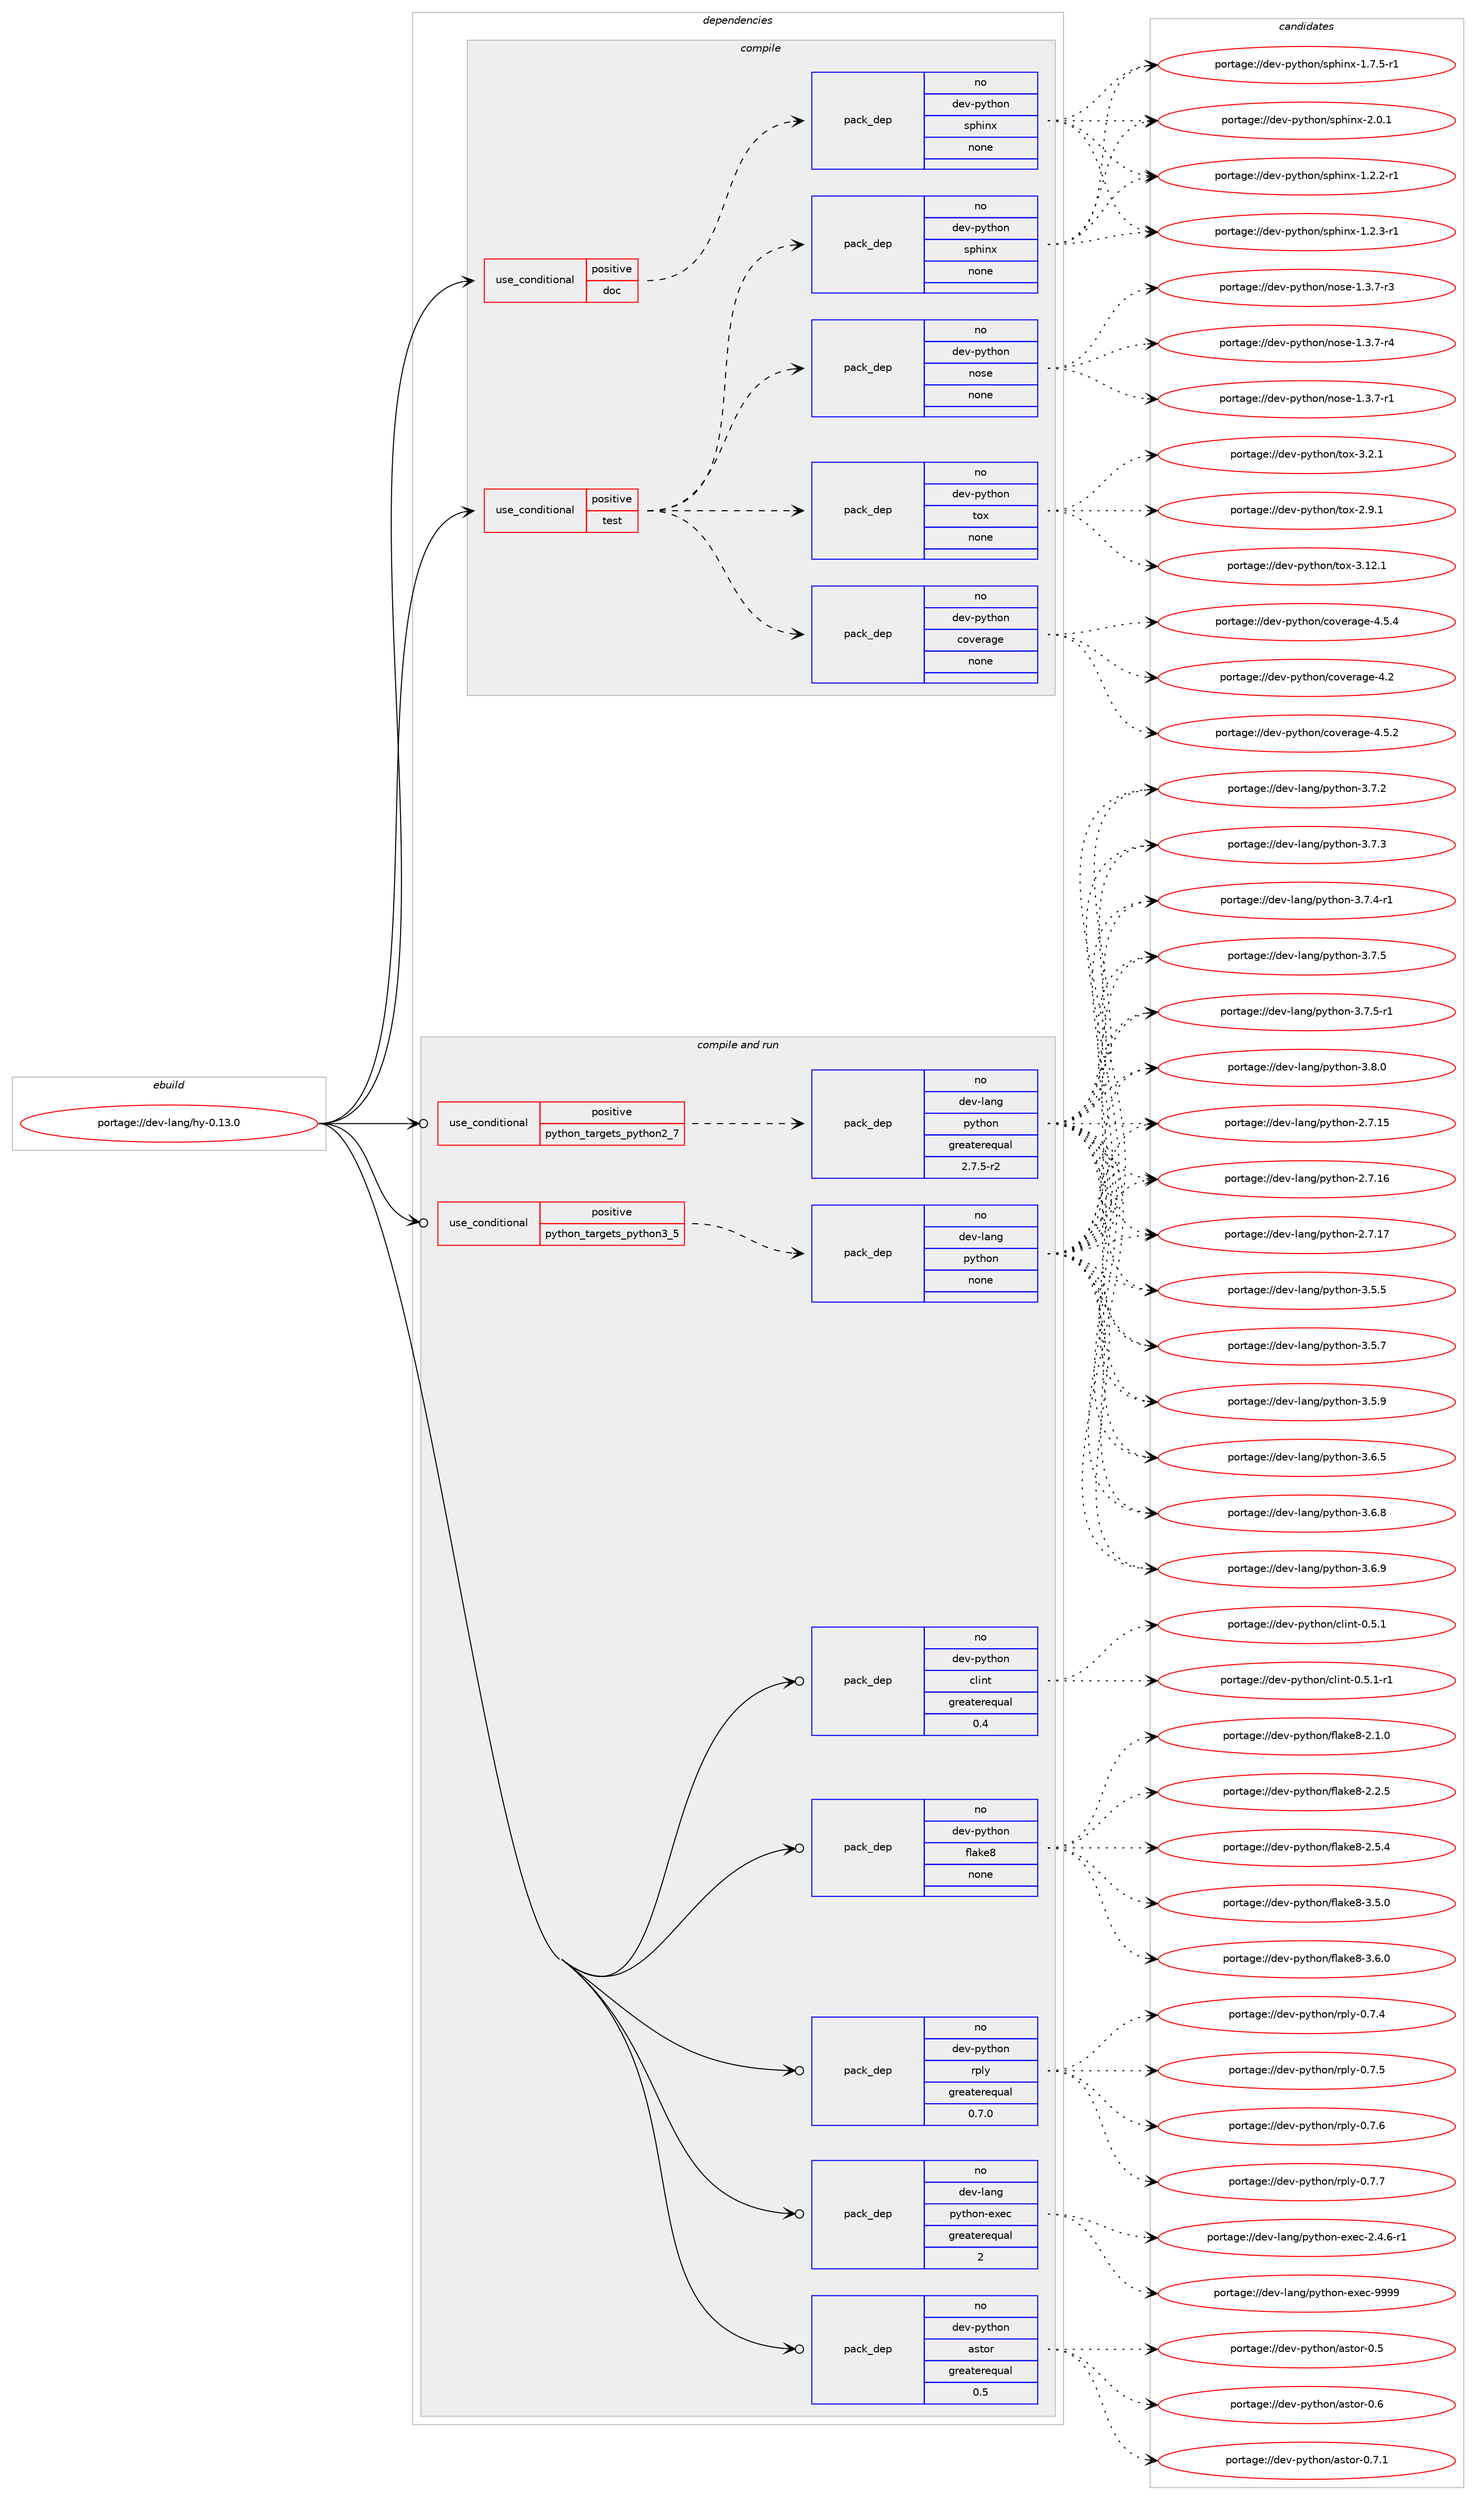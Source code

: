 digraph prolog {

# *************
# Graph options
# *************

newrank=true;
concentrate=true;
compound=true;
graph [rankdir=LR,fontname=Helvetica,fontsize=10,ranksep=1.5];#, ranksep=2.5, nodesep=0.2];
edge  [arrowhead=vee];
node  [fontname=Helvetica,fontsize=10];

# **********
# The ebuild
# **********

subgraph cluster_leftcol {
color=gray;
rank=same;
label=<<i>ebuild</i>>;
id [label="portage://dev-lang/hy-0.13.0", color=red, width=4, href="../dev-lang/hy-0.13.0.svg"];
}

# ****************
# The dependencies
# ****************

subgraph cluster_midcol {
color=gray;
label=<<i>dependencies</i>>;
subgraph cluster_compile {
fillcolor="#eeeeee";
style=filled;
label=<<i>compile</i>>;
subgraph cond19284 {
dependency93742 [label=<<TABLE BORDER="0" CELLBORDER="1" CELLSPACING="0" CELLPADDING="4"><TR><TD ROWSPAN="3" CELLPADDING="10">use_conditional</TD></TR><TR><TD>positive</TD></TR><TR><TD>doc</TD></TR></TABLE>>, shape=none, color=red];
subgraph pack71705 {
dependency93743 [label=<<TABLE BORDER="0" CELLBORDER="1" CELLSPACING="0" CELLPADDING="4" WIDTH="220"><TR><TD ROWSPAN="6" CELLPADDING="30">pack_dep</TD></TR><TR><TD WIDTH="110">no</TD></TR><TR><TD>dev-python</TD></TR><TR><TD>sphinx</TD></TR><TR><TD>none</TD></TR><TR><TD></TD></TR></TABLE>>, shape=none, color=blue];
}
dependency93742:e -> dependency93743:w [weight=20,style="dashed",arrowhead="vee"];
}
id:e -> dependency93742:w [weight=20,style="solid",arrowhead="vee"];
subgraph cond19285 {
dependency93744 [label=<<TABLE BORDER="0" CELLBORDER="1" CELLSPACING="0" CELLPADDING="4"><TR><TD ROWSPAN="3" CELLPADDING="10">use_conditional</TD></TR><TR><TD>positive</TD></TR><TR><TD>test</TD></TR></TABLE>>, shape=none, color=red];
subgraph pack71706 {
dependency93745 [label=<<TABLE BORDER="0" CELLBORDER="1" CELLSPACING="0" CELLPADDING="4" WIDTH="220"><TR><TD ROWSPAN="6" CELLPADDING="30">pack_dep</TD></TR><TR><TD WIDTH="110">no</TD></TR><TR><TD>dev-python</TD></TR><TR><TD>tox</TD></TR><TR><TD>none</TD></TR><TR><TD></TD></TR></TABLE>>, shape=none, color=blue];
}
dependency93744:e -> dependency93745:w [weight=20,style="dashed",arrowhead="vee"];
subgraph pack71707 {
dependency93746 [label=<<TABLE BORDER="0" CELLBORDER="1" CELLSPACING="0" CELLPADDING="4" WIDTH="220"><TR><TD ROWSPAN="6" CELLPADDING="30">pack_dep</TD></TR><TR><TD WIDTH="110">no</TD></TR><TR><TD>dev-python</TD></TR><TR><TD>nose</TD></TR><TR><TD>none</TD></TR><TR><TD></TD></TR></TABLE>>, shape=none, color=blue];
}
dependency93744:e -> dependency93746:w [weight=20,style="dashed",arrowhead="vee"];
subgraph pack71708 {
dependency93747 [label=<<TABLE BORDER="0" CELLBORDER="1" CELLSPACING="0" CELLPADDING="4" WIDTH="220"><TR><TD ROWSPAN="6" CELLPADDING="30">pack_dep</TD></TR><TR><TD WIDTH="110">no</TD></TR><TR><TD>dev-python</TD></TR><TR><TD>sphinx</TD></TR><TR><TD>none</TD></TR><TR><TD></TD></TR></TABLE>>, shape=none, color=blue];
}
dependency93744:e -> dependency93747:w [weight=20,style="dashed",arrowhead="vee"];
subgraph pack71709 {
dependency93748 [label=<<TABLE BORDER="0" CELLBORDER="1" CELLSPACING="0" CELLPADDING="4" WIDTH="220"><TR><TD ROWSPAN="6" CELLPADDING="30">pack_dep</TD></TR><TR><TD WIDTH="110">no</TD></TR><TR><TD>dev-python</TD></TR><TR><TD>coverage</TD></TR><TR><TD>none</TD></TR><TR><TD></TD></TR></TABLE>>, shape=none, color=blue];
}
dependency93744:e -> dependency93748:w [weight=20,style="dashed",arrowhead="vee"];
}
id:e -> dependency93744:w [weight=20,style="solid",arrowhead="vee"];
}
subgraph cluster_compileandrun {
fillcolor="#eeeeee";
style=filled;
label=<<i>compile and run</i>>;
subgraph cond19286 {
dependency93749 [label=<<TABLE BORDER="0" CELLBORDER="1" CELLSPACING="0" CELLPADDING="4"><TR><TD ROWSPAN="3" CELLPADDING="10">use_conditional</TD></TR><TR><TD>positive</TD></TR><TR><TD>python_targets_python2_7</TD></TR></TABLE>>, shape=none, color=red];
subgraph pack71710 {
dependency93750 [label=<<TABLE BORDER="0" CELLBORDER="1" CELLSPACING="0" CELLPADDING="4" WIDTH="220"><TR><TD ROWSPAN="6" CELLPADDING="30">pack_dep</TD></TR><TR><TD WIDTH="110">no</TD></TR><TR><TD>dev-lang</TD></TR><TR><TD>python</TD></TR><TR><TD>greaterequal</TD></TR><TR><TD>2.7.5-r2</TD></TR></TABLE>>, shape=none, color=blue];
}
dependency93749:e -> dependency93750:w [weight=20,style="dashed",arrowhead="vee"];
}
id:e -> dependency93749:w [weight=20,style="solid",arrowhead="odotvee"];
subgraph cond19287 {
dependency93751 [label=<<TABLE BORDER="0" CELLBORDER="1" CELLSPACING="0" CELLPADDING="4"><TR><TD ROWSPAN="3" CELLPADDING="10">use_conditional</TD></TR><TR><TD>positive</TD></TR><TR><TD>python_targets_python3_5</TD></TR></TABLE>>, shape=none, color=red];
subgraph pack71711 {
dependency93752 [label=<<TABLE BORDER="0" CELLBORDER="1" CELLSPACING="0" CELLPADDING="4" WIDTH="220"><TR><TD ROWSPAN="6" CELLPADDING="30">pack_dep</TD></TR><TR><TD WIDTH="110">no</TD></TR><TR><TD>dev-lang</TD></TR><TR><TD>python</TD></TR><TR><TD>none</TD></TR><TR><TD></TD></TR></TABLE>>, shape=none, color=blue];
}
dependency93751:e -> dependency93752:w [weight=20,style="dashed",arrowhead="vee"];
}
id:e -> dependency93751:w [weight=20,style="solid",arrowhead="odotvee"];
subgraph pack71712 {
dependency93753 [label=<<TABLE BORDER="0" CELLBORDER="1" CELLSPACING="0" CELLPADDING="4" WIDTH="220"><TR><TD ROWSPAN="6" CELLPADDING="30">pack_dep</TD></TR><TR><TD WIDTH="110">no</TD></TR><TR><TD>dev-lang</TD></TR><TR><TD>python-exec</TD></TR><TR><TD>greaterequal</TD></TR><TR><TD>2</TD></TR></TABLE>>, shape=none, color=blue];
}
id:e -> dependency93753:w [weight=20,style="solid",arrowhead="odotvee"];
subgraph pack71713 {
dependency93754 [label=<<TABLE BORDER="0" CELLBORDER="1" CELLSPACING="0" CELLPADDING="4" WIDTH="220"><TR><TD ROWSPAN="6" CELLPADDING="30">pack_dep</TD></TR><TR><TD WIDTH="110">no</TD></TR><TR><TD>dev-python</TD></TR><TR><TD>astor</TD></TR><TR><TD>greaterequal</TD></TR><TR><TD>0.5</TD></TR></TABLE>>, shape=none, color=blue];
}
id:e -> dependency93754:w [weight=20,style="solid",arrowhead="odotvee"];
subgraph pack71714 {
dependency93755 [label=<<TABLE BORDER="0" CELLBORDER="1" CELLSPACING="0" CELLPADDING="4" WIDTH="220"><TR><TD ROWSPAN="6" CELLPADDING="30">pack_dep</TD></TR><TR><TD WIDTH="110">no</TD></TR><TR><TD>dev-python</TD></TR><TR><TD>clint</TD></TR><TR><TD>greaterequal</TD></TR><TR><TD>0.4</TD></TR></TABLE>>, shape=none, color=blue];
}
id:e -> dependency93755:w [weight=20,style="solid",arrowhead="odotvee"];
subgraph pack71715 {
dependency93756 [label=<<TABLE BORDER="0" CELLBORDER="1" CELLSPACING="0" CELLPADDING="4" WIDTH="220"><TR><TD ROWSPAN="6" CELLPADDING="30">pack_dep</TD></TR><TR><TD WIDTH="110">no</TD></TR><TR><TD>dev-python</TD></TR><TR><TD>flake8</TD></TR><TR><TD>none</TD></TR><TR><TD></TD></TR></TABLE>>, shape=none, color=blue];
}
id:e -> dependency93756:w [weight=20,style="solid",arrowhead="odotvee"];
subgraph pack71716 {
dependency93757 [label=<<TABLE BORDER="0" CELLBORDER="1" CELLSPACING="0" CELLPADDING="4" WIDTH="220"><TR><TD ROWSPAN="6" CELLPADDING="30">pack_dep</TD></TR><TR><TD WIDTH="110">no</TD></TR><TR><TD>dev-python</TD></TR><TR><TD>rply</TD></TR><TR><TD>greaterequal</TD></TR><TR><TD>0.7.0</TD></TR></TABLE>>, shape=none, color=blue];
}
id:e -> dependency93757:w [weight=20,style="solid",arrowhead="odotvee"];
}
subgraph cluster_run {
fillcolor="#eeeeee";
style=filled;
label=<<i>run</i>>;
}
}

# **************
# The candidates
# **************

subgraph cluster_choices {
rank=same;
color=gray;
label=<<i>candidates</i>>;

subgraph choice71705 {
color=black;
nodesep=1;
choiceportage10010111845112121116104111110471151121041051101204549465046504511449 [label="portage://dev-python/sphinx-1.2.2-r1", color=red, width=4,href="../dev-python/sphinx-1.2.2-r1.svg"];
choiceportage10010111845112121116104111110471151121041051101204549465046514511449 [label="portage://dev-python/sphinx-1.2.3-r1", color=red, width=4,href="../dev-python/sphinx-1.2.3-r1.svg"];
choiceportage10010111845112121116104111110471151121041051101204549465546534511449 [label="portage://dev-python/sphinx-1.7.5-r1", color=red, width=4,href="../dev-python/sphinx-1.7.5-r1.svg"];
choiceportage1001011184511212111610411111047115112104105110120455046484649 [label="portage://dev-python/sphinx-2.0.1", color=red, width=4,href="../dev-python/sphinx-2.0.1.svg"];
dependency93743:e -> choiceportage10010111845112121116104111110471151121041051101204549465046504511449:w [style=dotted,weight="100"];
dependency93743:e -> choiceportage10010111845112121116104111110471151121041051101204549465046514511449:w [style=dotted,weight="100"];
dependency93743:e -> choiceportage10010111845112121116104111110471151121041051101204549465546534511449:w [style=dotted,weight="100"];
dependency93743:e -> choiceportage1001011184511212111610411111047115112104105110120455046484649:w [style=dotted,weight="100"];
}
subgraph choice71706 {
color=black;
nodesep=1;
choiceportage1001011184511212111610411111047116111120455046574649 [label="portage://dev-python/tox-2.9.1", color=red, width=4,href="../dev-python/tox-2.9.1.svg"];
choiceportage100101118451121211161041111104711611112045514649504649 [label="portage://dev-python/tox-3.12.1", color=red, width=4,href="../dev-python/tox-3.12.1.svg"];
choiceportage1001011184511212111610411111047116111120455146504649 [label="portage://dev-python/tox-3.2.1", color=red, width=4,href="../dev-python/tox-3.2.1.svg"];
dependency93745:e -> choiceportage1001011184511212111610411111047116111120455046574649:w [style=dotted,weight="100"];
dependency93745:e -> choiceportage100101118451121211161041111104711611112045514649504649:w [style=dotted,weight="100"];
dependency93745:e -> choiceportage1001011184511212111610411111047116111120455146504649:w [style=dotted,weight="100"];
}
subgraph choice71707 {
color=black;
nodesep=1;
choiceportage10010111845112121116104111110471101111151014549465146554511449 [label="portage://dev-python/nose-1.3.7-r1", color=red, width=4,href="../dev-python/nose-1.3.7-r1.svg"];
choiceportage10010111845112121116104111110471101111151014549465146554511451 [label="portage://dev-python/nose-1.3.7-r3", color=red, width=4,href="../dev-python/nose-1.3.7-r3.svg"];
choiceportage10010111845112121116104111110471101111151014549465146554511452 [label="portage://dev-python/nose-1.3.7-r4", color=red, width=4,href="../dev-python/nose-1.3.7-r4.svg"];
dependency93746:e -> choiceportage10010111845112121116104111110471101111151014549465146554511449:w [style=dotted,weight="100"];
dependency93746:e -> choiceportage10010111845112121116104111110471101111151014549465146554511451:w [style=dotted,weight="100"];
dependency93746:e -> choiceportage10010111845112121116104111110471101111151014549465146554511452:w [style=dotted,weight="100"];
}
subgraph choice71708 {
color=black;
nodesep=1;
choiceportage10010111845112121116104111110471151121041051101204549465046504511449 [label="portage://dev-python/sphinx-1.2.2-r1", color=red, width=4,href="../dev-python/sphinx-1.2.2-r1.svg"];
choiceportage10010111845112121116104111110471151121041051101204549465046514511449 [label="portage://dev-python/sphinx-1.2.3-r1", color=red, width=4,href="../dev-python/sphinx-1.2.3-r1.svg"];
choiceportage10010111845112121116104111110471151121041051101204549465546534511449 [label="portage://dev-python/sphinx-1.7.5-r1", color=red, width=4,href="../dev-python/sphinx-1.7.5-r1.svg"];
choiceportage1001011184511212111610411111047115112104105110120455046484649 [label="portage://dev-python/sphinx-2.0.1", color=red, width=4,href="../dev-python/sphinx-2.0.1.svg"];
dependency93747:e -> choiceportage10010111845112121116104111110471151121041051101204549465046504511449:w [style=dotted,weight="100"];
dependency93747:e -> choiceportage10010111845112121116104111110471151121041051101204549465046514511449:w [style=dotted,weight="100"];
dependency93747:e -> choiceportage10010111845112121116104111110471151121041051101204549465546534511449:w [style=dotted,weight="100"];
dependency93747:e -> choiceportage1001011184511212111610411111047115112104105110120455046484649:w [style=dotted,weight="100"];
}
subgraph choice71709 {
color=black;
nodesep=1;
choiceportage1001011184511212111610411111047991111181011149710310145524650 [label="portage://dev-python/coverage-4.2", color=red, width=4,href="../dev-python/coverage-4.2.svg"];
choiceportage10010111845112121116104111110479911111810111497103101455246534650 [label="portage://dev-python/coverage-4.5.2", color=red, width=4,href="../dev-python/coverage-4.5.2.svg"];
choiceportage10010111845112121116104111110479911111810111497103101455246534652 [label="portage://dev-python/coverage-4.5.4", color=red, width=4,href="../dev-python/coverage-4.5.4.svg"];
dependency93748:e -> choiceportage1001011184511212111610411111047991111181011149710310145524650:w [style=dotted,weight="100"];
dependency93748:e -> choiceportage10010111845112121116104111110479911111810111497103101455246534650:w [style=dotted,weight="100"];
dependency93748:e -> choiceportage10010111845112121116104111110479911111810111497103101455246534652:w [style=dotted,weight="100"];
}
subgraph choice71710 {
color=black;
nodesep=1;
choiceportage10010111845108971101034711212111610411111045504655464953 [label="portage://dev-lang/python-2.7.15", color=red, width=4,href="../dev-lang/python-2.7.15.svg"];
choiceportage10010111845108971101034711212111610411111045504655464954 [label="portage://dev-lang/python-2.7.16", color=red, width=4,href="../dev-lang/python-2.7.16.svg"];
choiceportage10010111845108971101034711212111610411111045504655464955 [label="portage://dev-lang/python-2.7.17", color=red, width=4,href="../dev-lang/python-2.7.17.svg"];
choiceportage100101118451089711010347112121116104111110455146534653 [label="portage://dev-lang/python-3.5.5", color=red, width=4,href="../dev-lang/python-3.5.5.svg"];
choiceportage100101118451089711010347112121116104111110455146534655 [label="portage://dev-lang/python-3.5.7", color=red, width=4,href="../dev-lang/python-3.5.7.svg"];
choiceportage100101118451089711010347112121116104111110455146534657 [label="portage://dev-lang/python-3.5.9", color=red, width=4,href="../dev-lang/python-3.5.9.svg"];
choiceportage100101118451089711010347112121116104111110455146544653 [label="portage://dev-lang/python-3.6.5", color=red, width=4,href="../dev-lang/python-3.6.5.svg"];
choiceportage100101118451089711010347112121116104111110455146544656 [label="portage://dev-lang/python-3.6.8", color=red, width=4,href="../dev-lang/python-3.6.8.svg"];
choiceportage100101118451089711010347112121116104111110455146544657 [label="portage://dev-lang/python-3.6.9", color=red, width=4,href="../dev-lang/python-3.6.9.svg"];
choiceportage100101118451089711010347112121116104111110455146554650 [label="portage://dev-lang/python-3.7.2", color=red, width=4,href="../dev-lang/python-3.7.2.svg"];
choiceportage100101118451089711010347112121116104111110455146554651 [label="portage://dev-lang/python-3.7.3", color=red, width=4,href="../dev-lang/python-3.7.3.svg"];
choiceportage1001011184510897110103471121211161041111104551465546524511449 [label="portage://dev-lang/python-3.7.4-r1", color=red, width=4,href="../dev-lang/python-3.7.4-r1.svg"];
choiceportage100101118451089711010347112121116104111110455146554653 [label="portage://dev-lang/python-3.7.5", color=red, width=4,href="../dev-lang/python-3.7.5.svg"];
choiceportage1001011184510897110103471121211161041111104551465546534511449 [label="portage://dev-lang/python-3.7.5-r1", color=red, width=4,href="../dev-lang/python-3.7.5-r1.svg"];
choiceportage100101118451089711010347112121116104111110455146564648 [label="portage://dev-lang/python-3.8.0", color=red, width=4,href="../dev-lang/python-3.8.0.svg"];
dependency93750:e -> choiceportage10010111845108971101034711212111610411111045504655464953:w [style=dotted,weight="100"];
dependency93750:e -> choiceportage10010111845108971101034711212111610411111045504655464954:w [style=dotted,weight="100"];
dependency93750:e -> choiceportage10010111845108971101034711212111610411111045504655464955:w [style=dotted,weight="100"];
dependency93750:e -> choiceportage100101118451089711010347112121116104111110455146534653:w [style=dotted,weight="100"];
dependency93750:e -> choiceportage100101118451089711010347112121116104111110455146534655:w [style=dotted,weight="100"];
dependency93750:e -> choiceportage100101118451089711010347112121116104111110455146534657:w [style=dotted,weight="100"];
dependency93750:e -> choiceportage100101118451089711010347112121116104111110455146544653:w [style=dotted,weight="100"];
dependency93750:e -> choiceportage100101118451089711010347112121116104111110455146544656:w [style=dotted,weight="100"];
dependency93750:e -> choiceportage100101118451089711010347112121116104111110455146544657:w [style=dotted,weight="100"];
dependency93750:e -> choiceportage100101118451089711010347112121116104111110455146554650:w [style=dotted,weight="100"];
dependency93750:e -> choiceportage100101118451089711010347112121116104111110455146554651:w [style=dotted,weight="100"];
dependency93750:e -> choiceportage1001011184510897110103471121211161041111104551465546524511449:w [style=dotted,weight="100"];
dependency93750:e -> choiceportage100101118451089711010347112121116104111110455146554653:w [style=dotted,weight="100"];
dependency93750:e -> choiceportage1001011184510897110103471121211161041111104551465546534511449:w [style=dotted,weight="100"];
dependency93750:e -> choiceportage100101118451089711010347112121116104111110455146564648:w [style=dotted,weight="100"];
}
subgraph choice71711 {
color=black;
nodesep=1;
choiceportage10010111845108971101034711212111610411111045504655464953 [label="portage://dev-lang/python-2.7.15", color=red, width=4,href="../dev-lang/python-2.7.15.svg"];
choiceportage10010111845108971101034711212111610411111045504655464954 [label="portage://dev-lang/python-2.7.16", color=red, width=4,href="../dev-lang/python-2.7.16.svg"];
choiceportage10010111845108971101034711212111610411111045504655464955 [label="portage://dev-lang/python-2.7.17", color=red, width=4,href="../dev-lang/python-2.7.17.svg"];
choiceportage100101118451089711010347112121116104111110455146534653 [label="portage://dev-lang/python-3.5.5", color=red, width=4,href="../dev-lang/python-3.5.5.svg"];
choiceportage100101118451089711010347112121116104111110455146534655 [label="portage://dev-lang/python-3.5.7", color=red, width=4,href="../dev-lang/python-3.5.7.svg"];
choiceportage100101118451089711010347112121116104111110455146534657 [label="portage://dev-lang/python-3.5.9", color=red, width=4,href="../dev-lang/python-3.5.9.svg"];
choiceportage100101118451089711010347112121116104111110455146544653 [label="portage://dev-lang/python-3.6.5", color=red, width=4,href="../dev-lang/python-3.6.5.svg"];
choiceportage100101118451089711010347112121116104111110455146544656 [label="portage://dev-lang/python-3.6.8", color=red, width=4,href="../dev-lang/python-3.6.8.svg"];
choiceportage100101118451089711010347112121116104111110455146544657 [label="portage://dev-lang/python-3.6.9", color=red, width=4,href="../dev-lang/python-3.6.9.svg"];
choiceportage100101118451089711010347112121116104111110455146554650 [label="portage://dev-lang/python-3.7.2", color=red, width=4,href="../dev-lang/python-3.7.2.svg"];
choiceportage100101118451089711010347112121116104111110455146554651 [label="portage://dev-lang/python-3.7.3", color=red, width=4,href="../dev-lang/python-3.7.3.svg"];
choiceportage1001011184510897110103471121211161041111104551465546524511449 [label="portage://dev-lang/python-3.7.4-r1", color=red, width=4,href="../dev-lang/python-3.7.4-r1.svg"];
choiceportage100101118451089711010347112121116104111110455146554653 [label="portage://dev-lang/python-3.7.5", color=red, width=4,href="../dev-lang/python-3.7.5.svg"];
choiceportage1001011184510897110103471121211161041111104551465546534511449 [label="portage://dev-lang/python-3.7.5-r1", color=red, width=4,href="../dev-lang/python-3.7.5-r1.svg"];
choiceportage100101118451089711010347112121116104111110455146564648 [label="portage://dev-lang/python-3.8.0", color=red, width=4,href="../dev-lang/python-3.8.0.svg"];
dependency93752:e -> choiceportage10010111845108971101034711212111610411111045504655464953:w [style=dotted,weight="100"];
dependency93752:e -> choiceportage10010111845108971101034711212111610411111045504655464954:w [style=dotted,weight="100"];
dependency93752:e -> choiceportage10010111845108971101034711212111610411111045504655464955:w [style=dotted,weight="100"];
dependency93752:e -> choiceportage100101118451089711010347112121116104111110455146534653:w [style=dotted,weight="100"];
dependency93752:e -> choiceportage100101118451089711010347112121116104111110455146534655:w [style=dotted,weight="100"];
dependency93752:e -> choiceportage100101118451089711010347112121116104111110455146534657:w [style=dotted,weight="100"];
dependency93752:e -> choiceportage100101118451089711010347112121116104111110455146544653:w [style=dotted,weight="100"];
dependency93752:e -> choiceportage100101118451089711010347112121116104111110455146544656:w [style=dotted,weight="100"];
dependency93752:e -> choiceportage100101118451089711010347112121116104111110455146544657:w [style=dotted,weight="100"];
dependency93752:e -> choiceportage100101118451089711010347112121116104111110455146554650:w [style=dotted,weight="100"];
dependency93752:e -> choiceportage100101118451089711010347112121116104111110455146554651:w [style=dotted,weight="100"];
dependency93752:e -> choiceportage1001011184510897110103471121211161041111104551465546524511449:w [style=dotted,weight="100"];
dependency93752:e -> choiceportage100101118451089711010347112121116104111110455146554653:w [style=dotted,weight="100"];
dependency93752:e -> choiceportage1001011184510897110103471121211161041111104551465546534511449:w [style=dotted,weight="100"];
dependency93752:e -> choiceportage100101118451089711010347112121116104111110455146564648:w [style=dotted,weight="100"];
}
subgraph choice71712 {
color=black;
nodesep=1;
choiceportage10010111845108971101034711212111610411111045101120101994550465246544511449 [label="portage://dev-lang/python-exec-2.4.6-r1", color=red, width=4,href="../dev-lang/python-exec-2.4.6-r1.svg"];
choiceportage10010111845108971101034711212111610411111045101120101994557575757 [label="portage://dev-lang/python-exec-9999", color=red, width=4,href="../dev-lang/python-exec-9999.svg"];
dependency93753:e -> choiceportage10010111845108971101034711212111610411111045101120101994550465246544511449:w [style=dotted,weight="100"];
dependency93753:e -> choiceportage10010111845108971101034711212111610411111045101120101994557575757:w [style=dotted,weight="100"];
}
subgraph choice71713 {
color=black;
nodesep=1;
choiceportage10010111845112121116104111110479711511611111445484653 [label="portage://dev-python/astor-0.5", color=red, width=4,href="../dev-python/astor-0.5.svg"];
choiceportage10010111845112121116104111110479711511611111445484654 [label="portage://dev-python/astor-0.6", color=red, width=4,href="../dev-python/astor-0.6.svg"];
choiceportage100101118451121211161041111104797115116111114454846554649 [label="portage://dev-python/astor-0.7.1", color=red, width=4,href="../dev-python/astor-0.7.1.svg"];
dependency93754:e -> choiceportage10010111845112121116104111110479711511611111445484653:w [style=dotted,weight="100"];
dependency93754:e -> choiceportage10010111845112121116104111110479711511611111445484654:w [style=dotted,weight="100"];
dependency93754:e -> choiceportage100101118451121211161041111104797115116111114454846554649:w [style=dotted,weight="100"];
}
subgraph choice71714 {
color=black;
nodesep=1;
choiceportage100101118451121211161041111104799108105110116454846534649 [label="portage://dev-python/clint-0.5.1", color=red, width=4,href="../dev-python/clint-0.5.1.svg"];
choiceportage1001011184511212111610411111047991081051101164548465346494511449 [label="portage://dev-python/clint-0.5.1-r1", color=red, width=4,href="../dev-python/clint-0.5.1-r1.svg"];
dependency93755:e -> choiceportage100101118451121211161041111104799108105110116454846534649:w [style=dotted,weight="100"];
dependency93755:e -> choiceportage1001011184511212111610411111047991081051101164548465346494511449:w [style=dotted,weight="100"];
}
subgraph choice71715 {
color=black;
nodesep=1;
choiceportage10010111845112121116104111110471021089710710156455046494648 [label="portage://dev-python/flake8-2.1.0", color=red, width=4,href="../dev-python/flake8-2.1.0.svg"];
choiceportage10010111845112121116104111110471021089710710156455046504653 [label="portage://dev-python/flake8-2.2.5", color=red, width=4,href="../dev-python/flake8-2.2.5.svg"];
choiceportage10010111845112121116104111110471021089710710156455046534652 [label="portage://dev-python/flake8-2.5.4", color=red, width=4,href="../dev-python/flake8-2.5.4.svg"];
choiceportage10010111845112121116104111110471021089710710156455146534648 [label="portage://dev-python/flake8-3.5.0", color=red, width=4,href="../dev-python/flake8-3.5.0.svg"];
choiceportage10010111845112121116104111110471021089710710156455146544648 [label="portage://dev-python/flake8-3.6.0", color=red, width=4,href="../dev-python/flake8-3.6.0.svg"];
dependency93756:e -> choiceportage10010111845112121116104111110471021089710710156455046494648:w [style=dotted,weight="100"];
dependency93756:e -> choiceportage10010111845112121116104111110471021089710710156455046504653:w [style=dotted,weight="100"];
dependency93756:e -> choiceportage10010111845112121116104111110471021089710710156455046534652:w [style=dotted,weight="100"];
dependency93756:e -> choiceportage10010111845112121116104111110471021089710710156455146534648:w [style=dotted,weight="100"];
dependency93756:e -> choiceportage10010111845112121116104111110471021089710710156455146544648:w [style=dotted,weight="100"];
}
subgraph choice71716 {
color=black;
nodesep=1;
choiceportage1001011184511212111610411111047114112108121454846554652 [label="portage://dev-python/rply-0.7.4", color=red, width=4,href="../dev-python/rply-0.7.4.svg"];
choiceportage1001011184511212111610411111047114112108121454846554653 [label="portage://dev-python/rply-0.7.5", color=red, width=4,href="../dev-python/rply-0.7.5.svg"];
choiceportage1001011184511212111610411111047114112108121454846554654 [label="portage://dev-python/rply-0.7.6", color=red, width=4,href="../dev-python/rply-0.7.6.svg"];
choiceportage1001011184511212111610411111047114112108121454846554655 [label="portage://dev-python/rply-0.7.7", color=red, width=4,href="../dev-python/rply-0.7.7.svg"];
dependency93757:e -> choiceportage1001011184511212111610411111047114112108121454846554652:w [style=dotted,weight="100"];
dependency93757:e -> choiceportage1001011184511212111610411111047114112108121454846554653:w [style=dotted,weight="100"];
dependency93757:e -> choiceportage1001011184511212111610411111047114112108121454846554654:w [style=dotted,weight="100"];
dependency93757:e -> choiceportage1001011184511212111610411111047114112108121454846554655:w [style=dotted,weight="100"];
}
}

}
